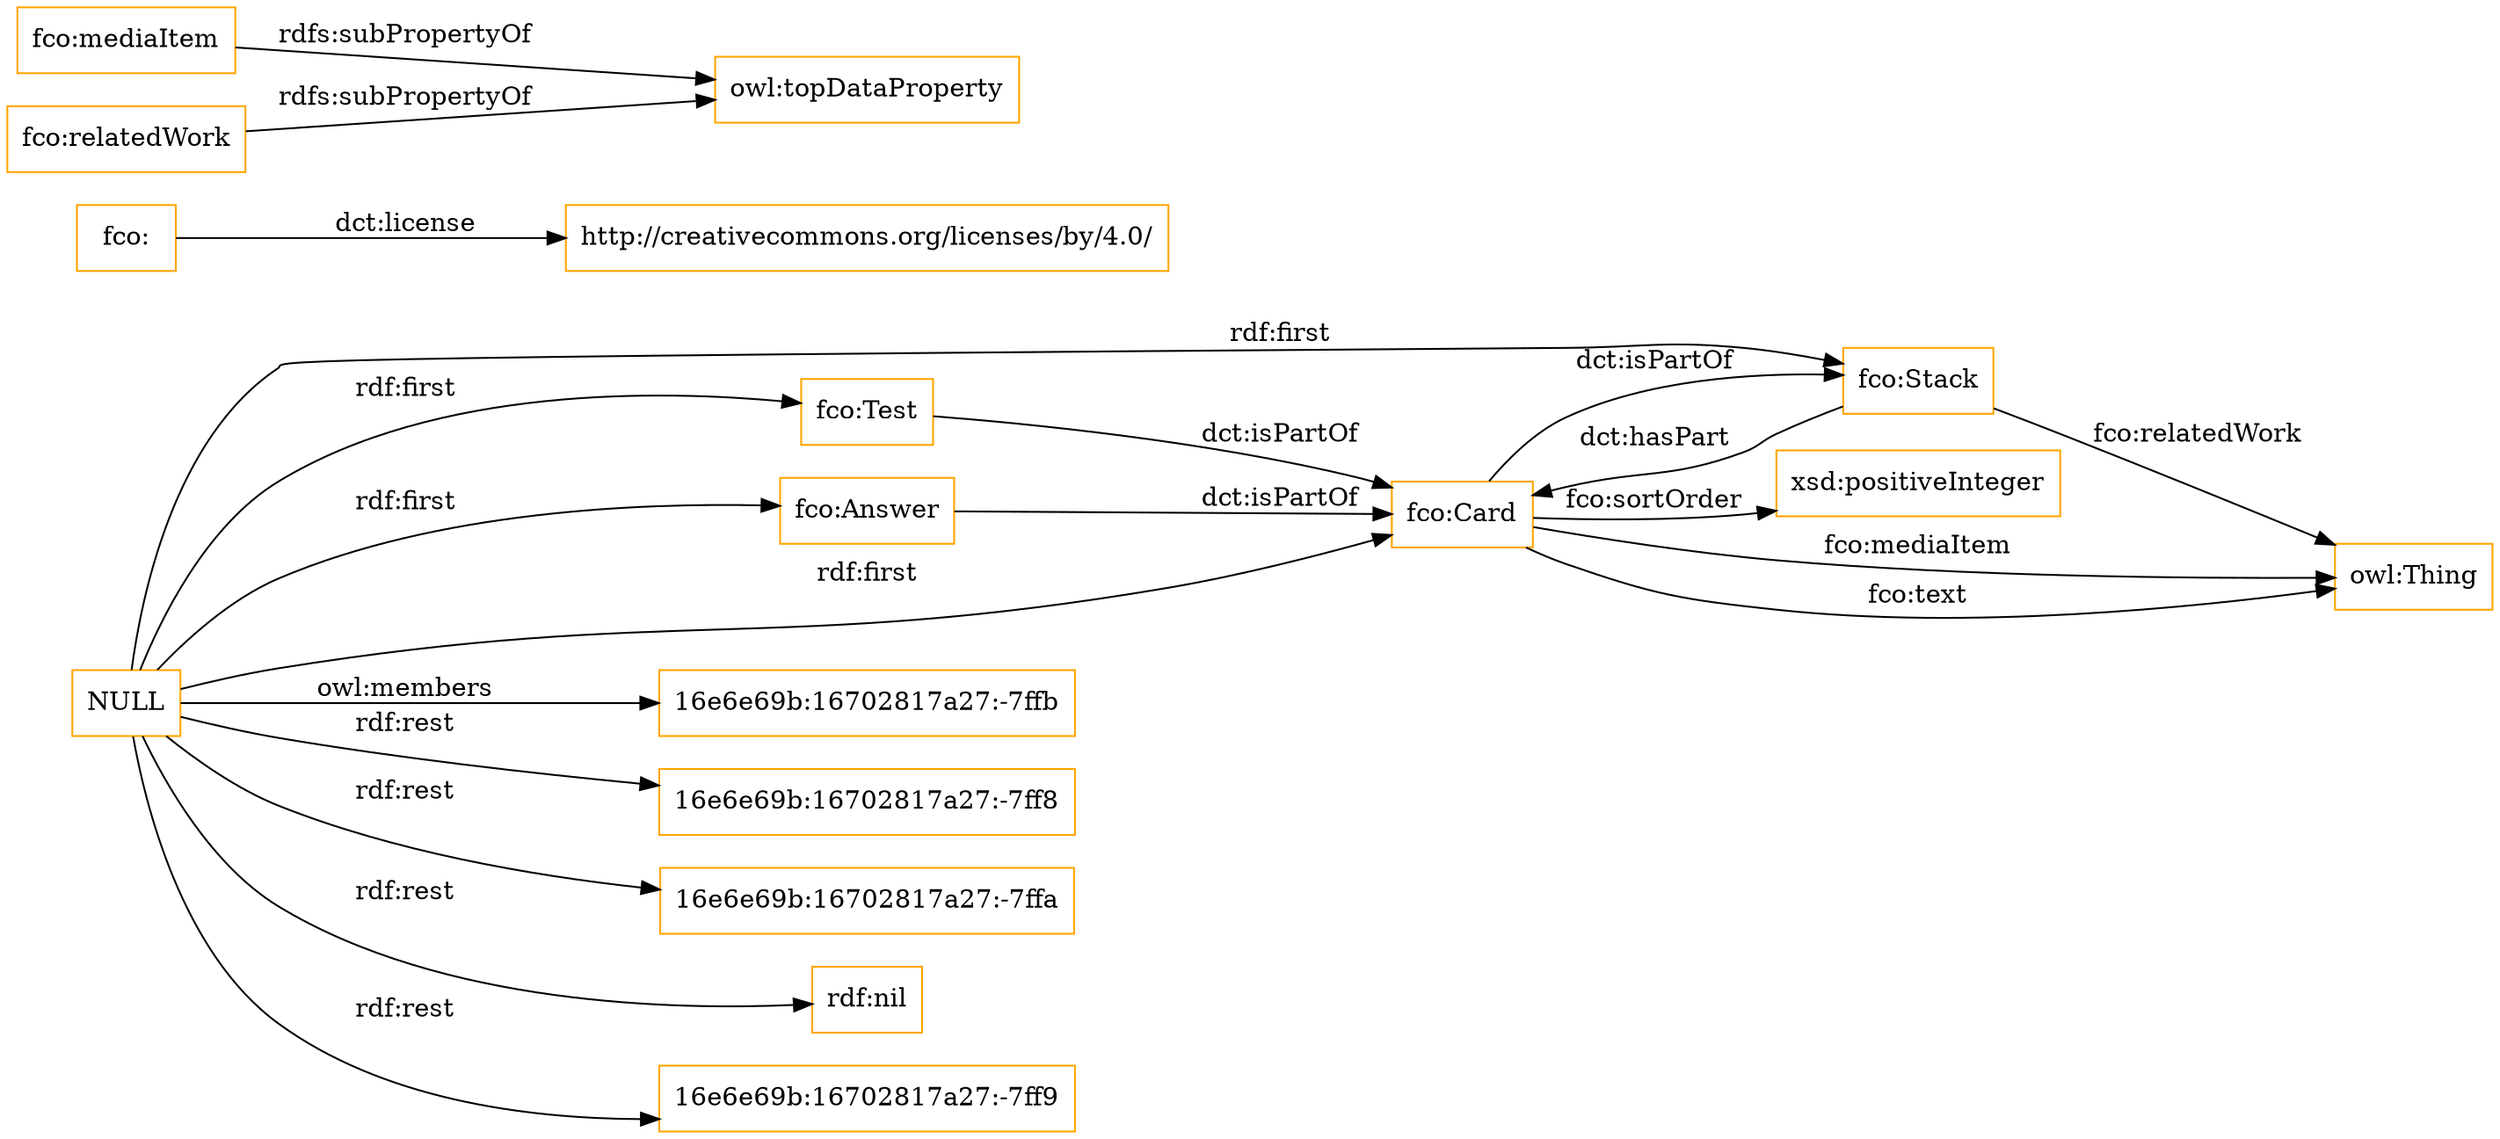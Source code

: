 digraph ar2dtool_diagram { 
rankdir=LR;
size="1501"
node [shape = rectangle, color="orange"]; "fco:Test" "fco:Stack" "fco:Card" "fco:Answer" ; /*classes style*/
	"fco:Card" -> "fco:Stack" [ label = "dct:isPartOf" ];
	"fco:Answer" -> "fco:Card" [ label = "dct:isPartOf" ];
	"fco:Stack" -> "fco:Card" [ label = "dct:hasPart" ];
	"fco:Test" -> "fco:Card" [ label = "dct:isPartOf" ];
	"fco:" -> "http://creativecommons.org/licenses/by/4.0/" [ label = "dct:license" ];
	"fco:mediaItem" -> "owl:topDataProperty" [ label = "rdfs:subPropertyOf" ];
	"fco:relatedWork" -> "owl:topDataProperty" [ label = "rdfs:subPropertyOf" ];
	"NULL" -> "16e6e69b:16702817a27:-7ffb" [ label = "owl:members" ];
	"NULL" -> "16e6e69b:16702817a27:-7ff8" [ label = "rdf:rest" ];
	"NULL" -> "fco:Stack" [ label = "rdf:first" ];
	"NULL" -> "16e6e69b:16702817a27:-7ffa" [ label = "rdf:rest" ];
	"NULL" -> "fco:Answer" [ label = "rdf:first" ];
	"NULL" -> "rdf:nil" [ label = "rdf:rest" ];
	"NULL" -> "fco:Test" [ label = "rdf:first" ];
	"NULL" -> "16e6e69b:16702817a27:-7ff9" [ label = "rdf:rest" ];
	"NULL" -> "fco:Card" [ label = "rdf:first" ];
	"fco:Card" -> "xsd:positiveInteger" [ label = "fco:sortOrder" ];
	"fco:Stack" -> "owl:Thing" [ label = "fco:relatedWork" ];
	"fco:Card" -> "owl:Thing" [ label = "fco:mediaItem" ];
	"fco:Card" -> "owl:Thing" [ label = "fco:text" ];

}
